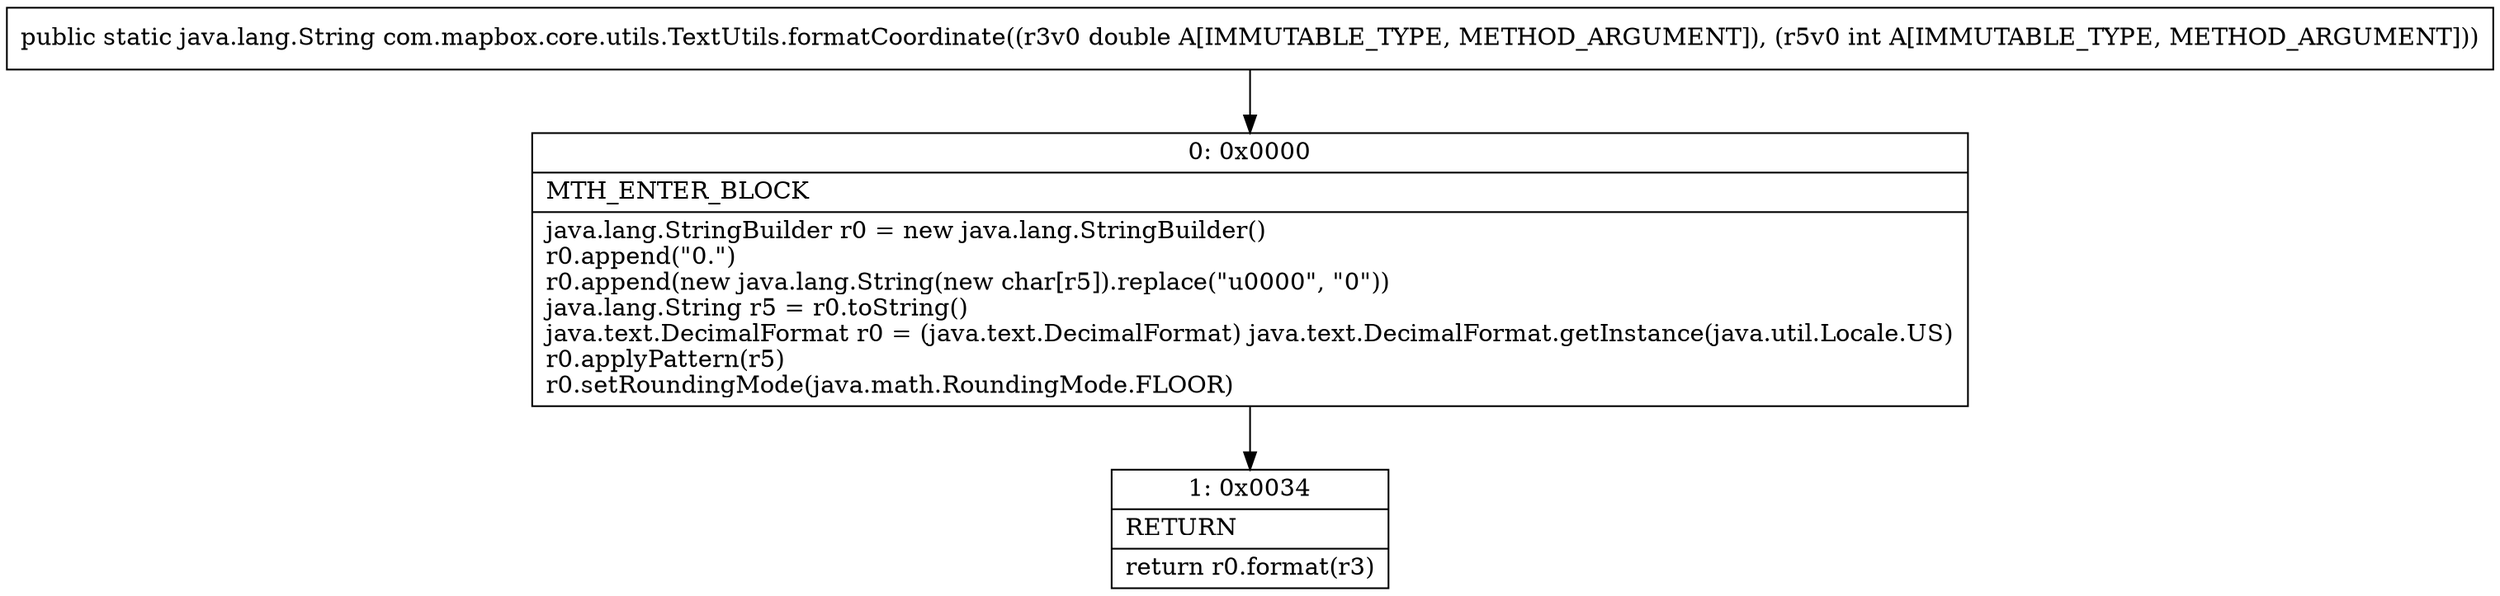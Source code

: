 digraph "CFG forcom.mapbox.core.utils.TextUtils.formatCoordinate(DI)Ljava\/lang\/String;" {
Node_0 [shape=record,label="{0\:\ 0x0000|MTH_ENTER_BLOCK\l|java.lang.StringBuilder r0 = new java.lang.StringBuilder()\lr0.append(\"0.\")\lr0.append(new java.lang.String(new char[r5]).replace(\"u0000\", \"0\"))\ljava.lang.String r5 = r0.toString()\ljava.text.DecimalFormat r0 = (java.text.DecimalFormat) java.text.DecimalFormat.getInstance(java.util.Locale.US)\lr0.applyPattern(r5)\lr0.setRoundingMode(java.math.RoundingMode.FLOOR)\l}"];
Node_1 [shape=record,label="{1\:\ 0x0034|RETURN\l|return r0.format(r3)\l}"];
MethodNode[shape=record,label="{public static java.lang.String com.mapbox.core.utils.TextUtils.formatCoordinate((r3v0 double A[IMMUTABLE_TYPE, METHOD_ARGUMENT]), (r5v0 int A[IMMUTABLE_TYPE, METHOD_ARGUMENT])) }"];
MethodNode -> Node_0;
Node_0 -> Node_1;
}

